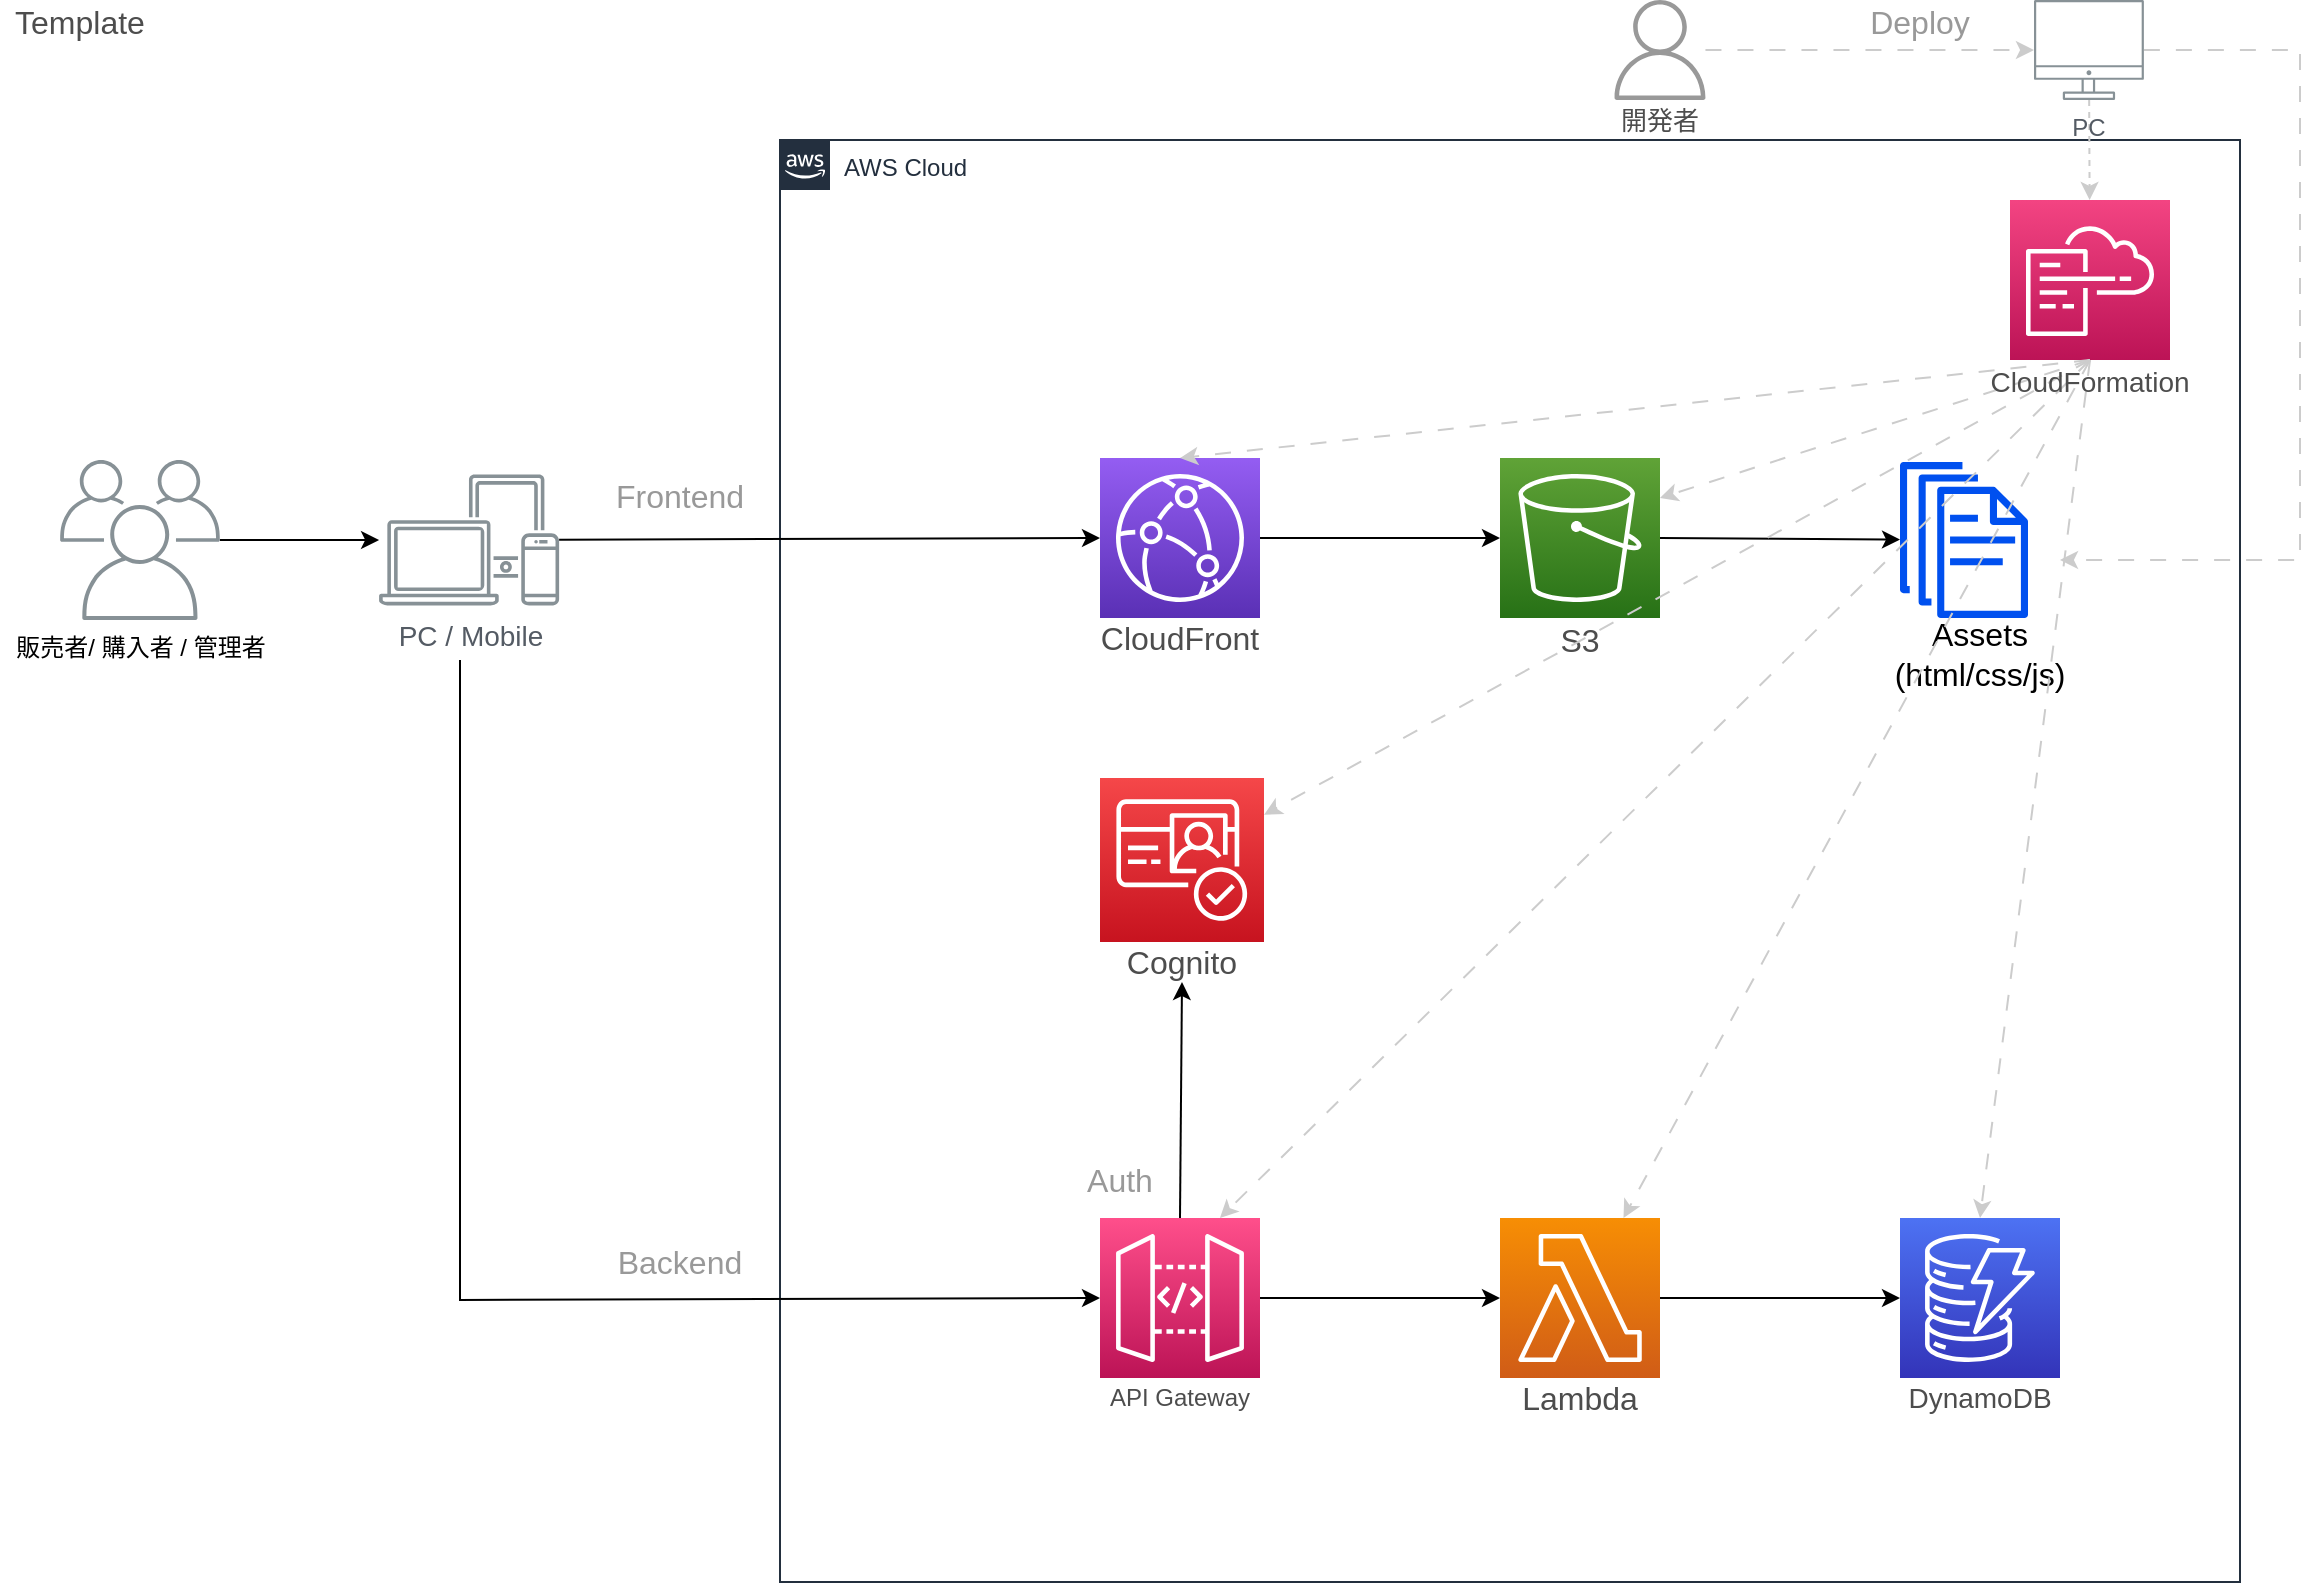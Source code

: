 <mxfile>
    <diagram id="nKzdxByq250dc3Etk0xF" name="ページ1">
        <mxGraphModel dx="1393" dy="455" grid="1" gridSize="10" guides="1" tooltips="1" connect="1" arrows="1" fold="1" page="1" pageScale="1" pageWidth="1169" pageHeight="827" background="none" math="0" shadow="0">
            <root>
                <mxCell id="0"/>
                <mxCell id="1" parent="0"/>
                <mxCell id="63" value="AWS Cloud" style="points=[[0,0],[0.25,0],[0.5,0],[0.75,0],[1,0],[1,0.25],[1,0.5],[1,0.75],[1,1],[0.75,1],[0.5,1],[0.25,1],[0,1],[0,0.75],[0,0.5],[0,0.25]];outlineConnect=0;gradientColor=none;html=1;whiteSpace=wrap;fontSize=12;fontStyle=0;container=1;pointerEvents=0;collapsible=0;recursiveResize=0;shape=mxgraph.aws4.group;grIcon=mxgraph.aws4.group_aws_cloud_alt;strokeColor=#232F3E;fillColor=default;verticalAlign=top;align=left;spacingLeft=30;fontColor=#232F3E;dashed=0;" parent="1" vertex="1">
                    <mxGeometry x="400" y="80" width="730" height="721" as="geometry"/>
                </mxCell>
                <mxCell id="172" value="" style="group" parent="63" vertex="1" connectable="0">
                    <mxGeometry x="160" y="319" width="82" height="102" as="geometry"/>
                </mxCell>
                <mxCell id="173" value="" style="sketch=0;points=[[0,0,0],[0.25,0,0],[0.5,0,0],[0.75,0,0],[1,0,0],[0,1,0],[0.25,1,0],[0.5,1,0],[0.75,1,0],[1,1,0],[0,0.25,0],[0,0.5,0],[0,0.75,0],[1,0.25,0],[1,0.5,0],[1,0.75,0]];outlineConnect=0;fontColor=#232F3E;gradientColor=#F54749;gradientDirection=north;fillColor=#C7131F;strokeColor=#ffffff;dashed=0;verticalLabelPosition=bottom;verticalAlign=top;align=center;html=1;fontSize=12;fontStyle=0;aspect=fixed;shape=mxgraph.aws4.resourceIcon;resIcon=mxgraph.aws4.cognito;" parent="172" vertex="1">
                    <mxGeometry width="82" height="82" as="geometry"/>
                </mxCell>
                <mxCell id="174" value="Cognito" style="text;html=1;strokeColor=none;fillColor=none;align=center;verticalAlign=middle;whiteSpace=wrap;rounded=0;fontStyle=0;fontSize=16;fontColor=#4D4D4D;" parent="172" vertex="1">
                    <mxGeometry y="82" width="82" height="20" as="geometry"/>
                </mxCell>
                <mxCell id="199" value="Auth" style="text;html=1;strokeColor=none;fillColor=none;align=center;verticalAlign=middle;whiteSpace=wrap;rounded=0;fontStyle=0;fontSize=16;fontColor=#999999;labelBorderColor=none;" parent="63" vertex="1">
                    <mxGeometry x="130" y="510" width="80" height="20" as="geometry"/>
                </mxCell>
                <mxCell id="175" value="" style="group" parent="63" vertex="1" connectable="0">
                    <mxGeometry x="160" y="539" width="480" height="100" as="geometry"/>
                </mxCell>
                <mxCell id="176" value="" style="group" parent="175" vertex="1" connectable="0">
                    <mxGeometry width="80" height="100" as="geometry"/>
                </mxCell>
                <mxCell id="177" value="" style="sketch=0;points=[[0,0,0],[0.25,0,0],[0.5,0,0],[0.75,0,0],[1,0,0],[0,1,0],[0.25,1,0],[0.5,1,0],[0.75,1,0],[1,1,0],[0,0.25,0],[0,0.5,0],[0,0.75,0],[1,0.25,0],[1,0.5,0],[1,0.75,0]];outlineConnect=0;fontColor=#232F3E;gradientColor=#FF4F8B;gradientDirection=north;fillColor=#BC1356;strokeColor=#ffffff;dashed=0;verticalLabelPosition=bottom;verticalAlign=top;align=center;html=1;fontSize=12;fontStyle=0;aspect=fixed;shape=mxgraph.aws4.resourceIcon;resIcon=mxgraph.aws4.api_gateway;" parent="176" vertex="1">
                    <mxGeometry width="80" height="80" as="geometry"/>
                </mxCell>
                <mxCell id="178" value="API Gateway" style="text;html=1;strokeColor=none;fillColor=none;align=center;verticalAlign=middle;whiteSpace=wrap;rounded=0;fontStyle=0;fontSize=12;fontColor=#4D4D4D;" parent="176" vertex="1">
                    <mxGeometry y="80" width="80" height="20" as="geometry"/>
                </mxCell>
                <mxCell id="179" value="" style="group" parent="175" vertex="1" connectable="0">
                    <mxGeometry x="200" width="80" height="100" as="geometry"/>
                </mxCell>
                <mxCell id="180" value="" style="sketch=0;points=[[0,0,0],[0.25,0,0],[0.5,0,0],[0.75,0,0],[1,0,0],[0,1,0],[0.25,1,0],[0.5,1,0],[0.75,1,0],[1,1,0],[0,0.25,0],[0,0.5,0],[0,0.75,0],[1,0.25,0],[1,0.5,0],[1,0.75,0]];outlineConnect=0;fontColor=#232F3E;gradientColor=#F78E04;gradientDirection=north;fillColor=#D05C17;strokeColor=#ffffff;dashed=0;verticalLabelPosition=bottom;verticalAlign=top;align=center;html=1;fontSize=12;fontStyle=0;aspect=fixed;shape=mxgraph.aws4.resourceIcon;resIcon=mxgraph.aws4.lambda;" parent="179" vertex="1">
                    <mxGeometry width="80" height="80" as="geometry"/>
                </mxCell>
                <mxCell id="181" value="Lambda" style="text;html=1;strokeColor=none;fillColor=none;align=center;verticalAlign=middle;whiteSpace=wrap;rounded=0;fontStyle=0;fontSize=16;fontColor=#4D4D4D;" parent="179" vertex="1">
                    <mxGeometry y="80" width="80" height="20" as="geometry"/>
                </mxCell>
                <mxCell id="182" value="" style="group" parent="175" vertex="1" connectable="0">
                    <mxGeometry x="400" width="80" height="100" as="geometry"/>
                </mxCell>
                <mxCell id="183" value="" style="sketch=0;points=[[0,0,0],[0.25,0,0],[0.5,0,0],[0.75,0,0],[1,0,0],[0,1,0],[0.25,1,0],[0.5,1,0],[0.75,1,0],[1,1,0],[0,0.25,0],[0,0.5,0],[0,0.75,0],[1,0.25,0],[1,0.5,0],[1,0.75,0]];outlineConnect=0;fontColor=#232F3E;gradientColor=#4D72F3;gradientDirection=north;fillColor=#3334B9;strokeColor=#ffffff;dashed=0;verticalLabelPosition=bottom;verticalAlign=top;align=center;html=1;fontSize=12;fontStyle=0;aspect=fixed;shape=mxgraph.aws4.resourceIcon;resIcon=mxgraph.aws4.dynamodb;" parent="182" vertex="1">
                    <mxGeometry width="80" height="80" as="geometry"/>
                </mxCell>
                <mxCell id="184" value="" style="edgeStyle=none;html=1;fontSize=14;" parent="182" source="185" target="183" edge="1">
                    <mxGeometry relative="1" as="geometry"/>
                </mxCell>
                <mxCell id="185" value="DynamoDB" style="text;html=1;strokeColor=none;fillColor=none;align=center;verticalAlign=middle;whiteSpace=wrap;rounded=0;fontStyle=0;fontSize=14;fontColor=#4D4D4D;" parent="182" vertex="1">
                    <mxGeometry y="80" width="80" height="20" as="geometry"/>
                </mxCell>
                <mxCell id="186" style="edgeStyle=none;html=1;exitX=1;exitY=0.5;exitDx=0;exitDy=0;exitPerimeter=0;" parent="175" source="177" target="180" edge="1">
                    <mxGeometry relative="1" as="geometry"/>
                </mxCell>
                <mxCell id="187" style="edgeStyle=none;html=1;exitX=1;exitY=0.5;exitDx=0;exitDy=0;exitPerimeter=0;entryX=0;entryY=0.5;entryDx=0;entryDy=0;entryPerimeter=0;" parent="175" source="180" target="183" edge="1">
                    <mxGeometry relative="1" as="geometry"/>
                </mxCell>
                <mxCell id="204" value="" style="sketch=0;outlineConnect=0;fillColor=#0050ef;strokeColor=#001DBC;dashed=0;verticalLabelPosition=bottom;verticalAlign=top;align=center;html=1;fontSize=12;fontStyle=0;aspect=fixed;pointerEvents=1;shape=mxgraph.aws4.documents;labelBorderColor=none;fontColor=#ffffff;" parent="63" vertex="1">
                    <mxGeometry x="560" y="161" width="64" height="78" as="geometry"/>
                </mxCell>
                <mxCell id="205" value="Assets&lt;br&gt;(html/css/js)" style="text;html=1;strokeColor=none;fillColor=none;align=center;verticalAlign=middle;whiteSpace=wrap;rounded=0;fontStyle=0;fontSize=16;fontColor=#000000;labelBorderColor=none;" parent="63" vertex="1">
                    <mxGeometry x="560" y="246" width="80" height="21" as="geometry"/>
                </mxCell>
                <mxCell id="164" value="" style="group" parent="63" vertex="1" connectable="0">
                    <mxGeometry x="160" y="159" width="80" height="100" as="geometry"/>
                </mxCell>
                <mxCell id="165" value="" style="sketch=0;points=[[0,0,0],[0.25,0,0],[0.5,0,0],[0.75,0,0],[1,0,0],[0,1,0],[0.25,1,0],[0.5,1,0],[0.75,1,0],[1,1,0],[0,0.25,0],[0,0.5,0],[0,0.75,0],[1,0.25,0],[1,0.5,0],[1,0.75,0]];outlineConnect=0;fontColor=#232F3E;gradientColor=#945DF2;gradientDirection=north;fillColor=#5A30B5;strokeColor=#ffffff;dashed=0;verticalLabelPosition=bottom;verticalAlign=top;align=center;html=1;fontSize=12;fontStyle=0;aspect=fixed;shape=mxgraph.aws4.resourceIcon;resIcon=mxgraph.aws4.cloudfront;" parent="164" vertex="1">
                    <mxGeometry width="80" height="80" as="geometry"/>
                </mxCell>
                <mxCell id="166" value="" style="edgeStyle=none;html=1;fontSize=14;" parent="164" source="167" target="165" edge="1">
                    <mxGeometry relative="1" as="geometry"/>
                </mxCell>
                <mxCell id="167" value="CloudFront" style="text;html=1;strokeColor=none;fillColor=none;align=center;verticalAlign=middle;whiteSpace=wrap;rounded=0;fontStyle=0;fontSize=16;fontColor=#4D4D4D;" parent="164" vertex="1">
                    <mxGeometry y="80" width="80" height="20" as="geometry"/>
                </mxCell>
                <mxCell id="168" value="" style="group" parent="63" vertex="1" connectable="0">
                    <mxGeometry x="360" y="159" width="80" height="101" as="geometry"/>
                </mxCell>
                <mxCell id="169" value="" style="sketch=0;points=[[0,0,0],[0.25,0,0],[0.5,0,0],[0.75,0,0],[1,0,0],[0,1,0],[0.25,1,0],[0.5,1,0],[0.75,1,0],[1,1,0],[0,0.25,0],[0,0.5,0],[0,0.75,0],[1,0.25,0],[1,0.5,0],[1,0.75,0]];outlineConnect=0;fontColor=#232F3E;gradientColor=#60A337;gradientDirection=north;fillColor=#277116;strokeColor=#ffffff;dashed=0;verticalLabelPosition=bottom;verticalAlign=top;align=center;html=1;fontSize=12;fontStyle=0;aspect=fixed;shape=mxgraph.aws4.resourceIcon;resIcon=mxgraph.aws4.s3;" parent="168" vertex="1">
                    <mxGeometry width="80" height="80" as="geometry"/>
                </mxCell>
                <mxCell id="170" value="S3" style="text;html=1;strokeColor=none;fillColor=none;align=center;verticalAlign=middle;whiteSpace=wrap;rounded=0;fontStyle=0;fontSize=16;fontColor=#4D4D4D;" parent="168" vertex="1">
                    <mxGeometry y="80" width="80" height="21" as="geometry"/>
                </mxCell>
                <mxCell id="171" style="edgeStyle=none;html=1;exitX=1;exitY=0.5;exitDx=0;exitDy=0;exitPerimeter=0;entryX=0;entryY=0.5;entryDx=0;entryDy=0;entryPerimeter=0;" parent="63" source="165" target="169" edge="1">
                    <mxGeometry relative="1" as="geometry"/>
                </mxCell>
                <mxCell id="206" style="edgeStyle=none;html=1;exitX=1;exitY=0.5;exitDx=0;exitDy=0;exitPerimeter=0;fontColor=#000000;" parent="63" source="169" target="204" edge="1">
                    <mxGeometry relative="1" as="geometry"/>
                </mxCell>
                <mxCell id="224" style="edgeStyle=none;rounded=0;html=1;exitX=0.5;exitY=0;exitDx=0;exitDy=0;exitPerimeter=0;entryX=0.5;entryY=1;entryDx=0;entryDy=0;fontSize=14;fontColor=#999999;" parent="63" source="177" target="174" edge="1">
                    <mxGeometry relative="1" as="geometry"/>
                </mxCell>
                <mxCell id="236" style="edgeStyle=none;rounded=0;html=1;exitX=0.5;exitY=1;exitDx=0;exitDy=0;exitPerimeter=0;entryX=0.5;entryY=0;entryDx=0;entryDy=0;entryPerimeter=0;strokeColor=#CCCCCC;fontSize=13;fontColor=#4D4D4D;dashed=1;dashPattern=8 8;" parent="63" source="227" target="183" edge="1">
                    <mxGeometry relative="1" as="geometry"/>
                </mxCell>
                <mxCell id="227" value="" style="sketch=0;points=[[0,0,0],[0.25,0,0],[0.5,0,0],[0.75,0,0],[1,0,0],[0,1,0],[0.25,1,0],[0.5,1,0],[0.75,1,0],[1,1,0],[0,0.25,0],[0,0.5,0],[0,0.75,0],[1,0.25,0],[1,0.5,0],[1,0.75,0]];points=[[0,0,0],[0.25,0,0],[0.5,0,0],[0.75,0,0],[1,0,0],[0,1,0],[0.25,1,0],[0.5,1,0],[0.75,1,0],[1,1,0],[0,0.25,0],[0,0.5,0],[0,0.75,0],[1,0.25,0],[1,0.5,0],[1,0.75,0]];outlineConnect=0;fontColor=#232F3E;gradientColor=#F34482;gradientDirection=north;fillColor=#BC1356;strokeColor=#ffffff;dashed=0;verticalLabelPosition=bottom;verticalAlign=top;align=center;html=1;fontSize=12;fontStyle=0;aspect=fixed;shape=mxgraph.aws4.resourceIcon;resIcon=mxgraph.aws4.cloudformation;labelBorderColor=none;" parent="63" vertex="1">
                    <mxGeometry x="615" y="30" width="80" height="80" as="geometry"/>
                </mxCell>
                <mxCell id="231" style="edgeStyle=none;rounded=0;html=1;exitX=0.5;exitY=0;exitDx=0;exitDy=0;entryX=0.5;entryY=0;entryDx=0;entryDy=0;entryPerimeter=0;strokeColor=#CCCCCC;fontSize=13;fontColor=#4D4D4D;dashed=1;dashPattern=8 8;" parent="63" source="228" target="165" edge="1">
                    <mxGeometry relative="1" as="geometry"/>
                </mxCell>
                <mxCell id="232" style="edgeStyle=none;rounded=0;html=1;exitX=0.5;exitY=0;exitDx=0;exitDy=0;entryX=1;entryY=0.25;entryDx=0;entryDy=0;entryPerimeter=0;dashed=1;strokeColor=#CCCCCC;fontSize=13;fontColor=#4D4D4D;dashPattern=8 8;" parent="63" source="228" target="169" edge="1">
                    <mxGeometry relative="1" as="geometry"/>
                </mxCell>
                <mxCell id="233" style="edgeStyle=none;rounded=0;html=1;exitX=0.5;exitY=0;exitDx=0;exitDy=0;strokeColor=#CCCCCC;fontSize=13;fontColor=#4D4D4D;dashed=1;dashPattern=8 8;" parent="63" source="228" target="173" edge="1">
                    <mxGeometry relative="1" as="geometry"/>
                </mxCell>
                <mxCell id="234" style="edgeStyle=none;rounded=0;html=1;exitX=0.5;exitY=0;exitDx=0;exitDy=0;strokeColor=#CCCCCC;fontSize=13;fontColor=#4D4D4D;dashed=1;dashPattern=8 8;entryX=0.75;entryY=0;entryDx=0;entryDy=0;entryPerimeter=0;" parent="63" source="228" target="177" edge="1">
                    <mxGeometry relative="1" as="geometry"/>
                </mxCell>
                <mxCell id="235" style="edgeStyle=none;rounded=0;html=1;exitX=0.5;exitY=0;exitDx=0;exitDy=0;strokeColor=#CCCCCC;fontSize=13;fontColor=#4D4D4D;dashed=1;dashPattern=8 8;" parent="63" source="228" target="180" edge="1">
                    <mxGeometry relative="1" as="geometry"/>
                </mxCell>
                <mxCell id="228" value="CloudFormation" style="text;html=1;strokeColor=none;fillColor=none;align=center;verticalAlign=middle;whiteSpace=wrap;rounded=0;fontStyle=0;fontSize=14;fontColor=#4D4D4D;" parent="63" vertex="1">
                    <mxGeometry x="615" y="110" width="80" height="21" as="geometry"/>
                </mxCell>
                <mxCell id="70" value="Template" style="text;html=1;strokeColor=none;fillColor=none;align=center;verticalAlign=middle;whiteSpace=wrap;rounded=0;fontStyle=0;fontSize=16;fontColor=#4D4D4D;" parent="1" vertex="1">
                    <mxGeometry x="10" y="10" width="80" height="21" as="geometry"/>
                </mxCell>
                <mxCell id="201" style="edgeStyle=none;html=1;entryX=0;entryY=0.5;entryDx=0;entryDy=0;entryPerimeter=0;fontColor=#999999;rounded=0;" parent="1" target="177" edge="1">
                    <mxGeometry relative="1" as="geometry">
                        <mxPoint x="240" y="340" as="sourcePoint"/>
                        <Array as="points">
                            <mxPoint x="240" y="660"/>
                        </Array>
                    </mxGeometry>
                </mxCell>
                <mxCell id="215" style="edgeStyle=none;rounded=0;html=1;entryX=0;entryY=0.5;entryDx=0;entryDy=0;entryPerimeter=0;fontColor=#000000;" parent="1" source="92" target="165" edge="1">
                    <mxGeometry relative="1" as="geometry"/>
                </mxCell>
                <mxCell id="92" value="&lt;font style=&quot;font-size: 14px;&quot;&gt;PC / Mobile&lt;/font&gt;" style="sketch=0;outlineConnect=0;gradientColor=none;fontColor=#545B64;strokeColor=none;fillColor=#879196;dashed=0;verticalLabelPosition=bottom;verticalAlign=top;align=center;html=1;fontSize=12;fontStyle=0;aspect=fixed;shape=mxgraph.aws4.illustration_devices;pointerEvents=1" parent="1" vertex="1">
                    <mxGeometry x="199.55" y="247.14" width="90.01" height="65.71" as="geometry"/>
                </mxCell>
                <mxCell id="190" style="edgeStyle=none;html=1;" parent="1" source="98" target="92" edge="1">
                    <mxGeometry relative="1" as="geometry">
                        <mxPoint x="239.55" y="330" as="targetPoint"/>
                    </mxGeometry>
                </mxCell>
                <mxCell id="98" value="&lt;font color=&quot;#000000&quot;&gt;販売者/ 購入者 / 管理者&lt;/font&gt;" style="sketch=0;outlineConnect=0;gradientColor=none;fontColor=#545B64;strokeColor=none;fillColor=#879196;dashed=0;verticalLabelPosition=bottom;verticalAlign=top;align=center;html=1;fontSize=12;fontStyle=0;aspect=fixed;shape=mxgraph.aws4.illustration_users;pointerEvents=1" parent="1" vertex="1">
                    <mxGeometry x="40" y="239.99" width="80" height="80" as="geometry"/>
                </mxCell>
                <mxCell id="194" value="Frontend" style="text;html=1;strokeColor=none;fillColor=none;align=center;verticalAlign=middle;whiteSpace=wrap;rounded=0;fontStyle=0;fontSize=16;fontColor=#999999;labelBorderColor=none;" parent="1" vertex="1">
                    <mxGeometry x="310" y="247.14" width="80" height="21" as="geometry"/>
                </mxCell>
                <mxCell id="197" value="Backend" style="text;html=1;strokeColor=none;fillColor=none;align=center;verticalAlign=middle;whiteSpace=wrap;rounded=0;fontStyle=0;fontSize=16;fontColor=#999999;labelBorderColor=none;" parent="1" vertex="1">
                    <mxGeometry x="310" y="630" width="80" height="21" as="geometry"/>
                </mxCell>
                <mxCell id="225" value="" style="sketch=0;outlineConnect=0;fontColor=#999999;gradientColor=none;fillColor=#999999;strokeColor=none;dashed=0;verticalLabelPosition=bottom;verticalAlign=top;align=center;html=1;fontSize=12;fontStyle=0;aspect=fixed;pointerEvents=1;shape=mxgraph.aws4.user;labelBorderColor=none;" parent="1" vertex="1">
                    <mxGeometry x="815" y="10" width="50" height="50" as="geometry"/>
                </mxCell>
                <mxCell id="230" style="edgeStyle=none;rounded=0;html=1;fontSize=13;fontColor=#CCCCCC;dashed=1;strokeColor=#CCCCCC;dashPattern=8 8;" parent="1" source="225" target="241" edge="1">
                    <mxGeometry relative="1" as="geometry"/>
                </mxCell>
                <mxCell id="226" value="開発者" style="text;html=1;strokeColor=none;fillColor=none;align=center;verticalAlign=middle;whiteSpace=wrap;rounded=0;fontStyle=0;fontSize=13;fontColor=#4D4D4D;" parent="1" vertex="1">
                    <mxGeometry x="800" y="59" width="80" height="21" as="geometry"/>
                </mxCell>
                <mxCell id="242" value="" style="edgeStyle=none;rounded=0;html=1;dashed=1;strokeColor=#CCCCCC;fontSize=14;fontColor=#CCCCCC;" parent="1" source="241" target="227" edge="1">
                    <mxGeometry relative="1" as="geometry"/>
                </mxCell>
                <mxCell id="245" style="edgeStyle=none;rounded=0;html=1;dashed=1;strokeColor=#CCCCCC;fontSize=14;fontColor=#CCCCCC;dashPattern=8 8;" parent="1" source="241" edge="1">
                    <mxGeometry relative="1" as="geometry">
                        <mxPoint x="1040" y="290" as="targetPoint"/>
                        <Array as="points">
                            <mxPoint x="1160" y="35"/>
                            <mxPoint x="1160" y="290"/>
                        </Array>
                    </mxGeometry>
                </mxCell>
                <mxCell id="241" value="PC" style="sketch=0;outlineConnect=0;gradientColor=none;fontColor=#545B64;strokeColor=none;fillColor=#879196;dashed=0;verticalLabelPosition=bottom;verticalAlign=top;align=center;html=1;fontSize=12;fontStyle=0;aspect=fixed;shape=mxgraph.aws4.illustration_desktop;pointerEvents=1;labelBorderColor=none;" parent="1" vertex="1">
                    <mxGeometry x="1027" y="10" width="54.94" height="50" as="geometry"/>
                </mxCell>
                <mxCell id="243" value="Deploy" style="text;html=1;strokeColor=none;fillColor=none;align=center;verticalAlign=middle;whiteSpace=wrap;rounded=0;fontStyle=0;fontSize=16;fontColor=#999999;labelBorderColor=none;" parent="1" vertex="1">
                    <mxGeometry x="930" y="11" width="80" height="20" as="geometry"/>
                </mxCell>
            </root>
        </mxGraphModel>
    </diagram>
</mxfile>